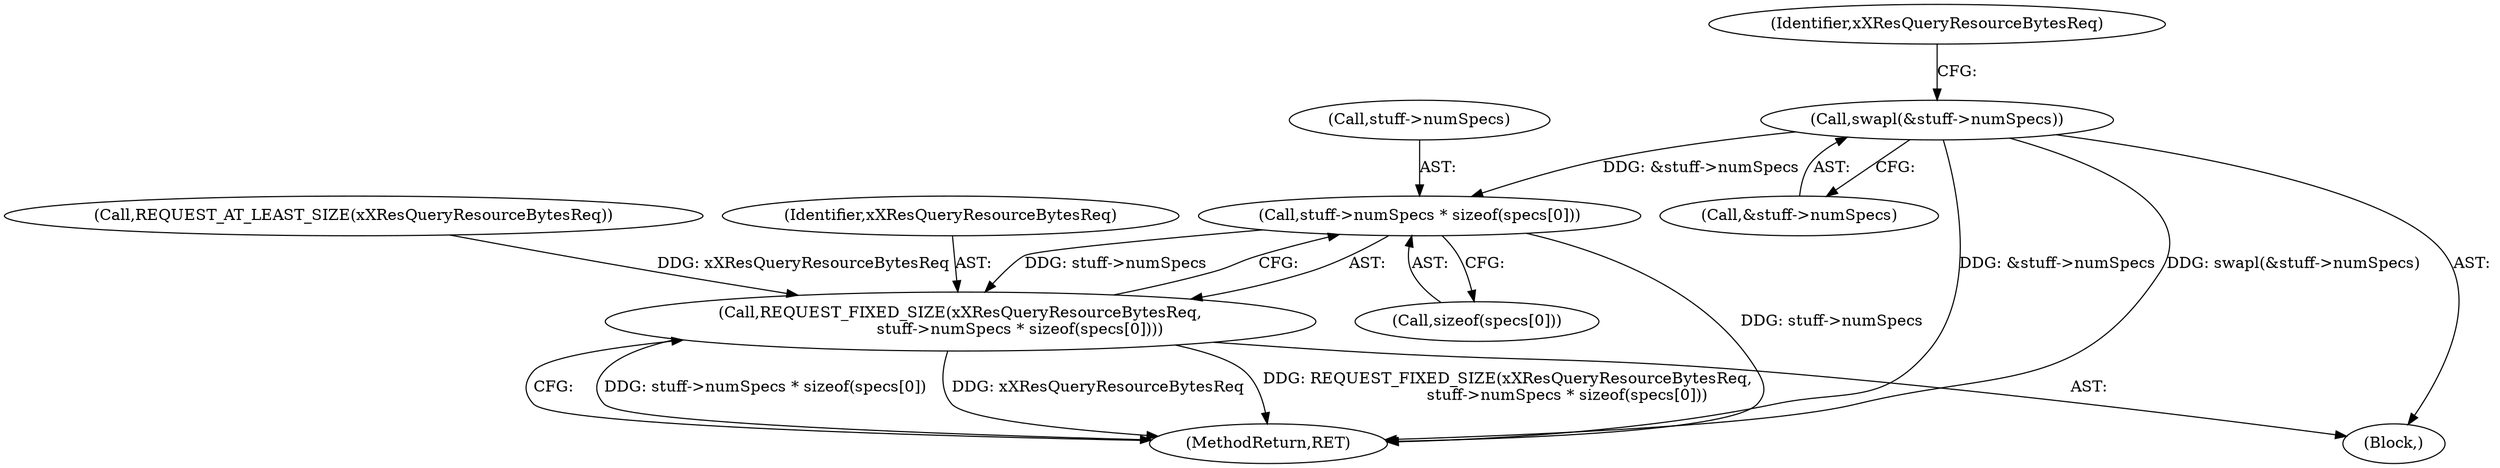 digraph "0_xserver_cad5a1050b7184d828aef9c1dd151c3ab649d37e_2@API" {
"1000140" [label="(Call,stuff->numSpecs * sizeof(specs[0]))"];
"1000131" [label="(Call,swapl(&stuff->numSpecs))"];
"1000138" [label="(Call,REQUEST_FIXED_SIZE(xXResQueryResourceBytesReq,\n                        stuff->numSpecs * sizeof(specs[0])))"];
"1000144" [label="(Call,sizeof(specs[0]))"];
"1000148" [label="(MethodReturn,RET)"];
"1000102" [label="(Block,)"];
"1000139" [label="(Identifier,xXResQueryResourceBytesReq)"];
"1000137" [label="(Identifier,xXResQueryResourceBytesReq)"];
"1000140" [label="(Call,stuff->numSpecs * sizeof(specs[0]))"];
"1000138" [label="(Call,REQUEST_FIXED_SIZE(xXResQueryResourceBytesReq,\n                        stuff->numSpecs * sizeof(specs[0])))"];
"1000132" [label="(Call,&stuff->numSpecs)"];
"1000136" [label="(Call,REQUEST_AT_LEAST_SIZE(xXResQueryResourceBytesReq))"];
"1000141" [label="(Call,stuff->numSpecs)"];
"1000131" [label="(Call,swapl(&stuff->numSpecs))"];
"1000140" -> "1000138"  [label="AST: "];
"1000140" -> "1000144"  [label="CFG: "];
"1000141" -> "1000140"  [label="AST: "];
"1000144" -> "1000140"  [label="AST: "];
"1000138" -> "1000140"  [label="CFG: "];
"1000140" -> "1000148"  [label="DDG: stuff->numSpecs"];
"1000140" -> "1000138"  [label="DDG: stuff->numSpecs"];
"1000131" -> "1000140"  [label="DDG: &stuff->numSpecs"];
"1000131" -> "1000102"  [label="AST: "];
"1000131" -> "1000132"  [label="CFG: "];
"1000132" -> "1000131"  [label="AST: "];
"1000137" -> "1000131"  [label="CFG: "];
"1000131" -> "1000148"  [label="DDG: &stuff->numSpecs"];
"1000131" -> "1000148"  [label="DDG: swapl(&stuff->numSpecs)"];
"1000138" -> "1000102"  [label="AST: "];
"1000139" -> "1000138"  [label="AST: "];
"1000148" -> "1000138"  [label="CFG: "];
"1000138" -> "1000148"  [label="DDG: stuff->numSpecs * sizeof(specs[0])"];
"1000138" -> "1000148"  [label="DDG: xXResQueryResourceBytesReq"];
"1000138" -> "1000148"  [label="DDG: REQUEST_FIXED_SIZE(xXResQueryResourceBytesReq,\n                        stuff->numSpecs * sizeof(specs[0]))"];
"1000136" -> "1000138"  [label="DDG: xXResQueryResourceBytesReq"];
}
